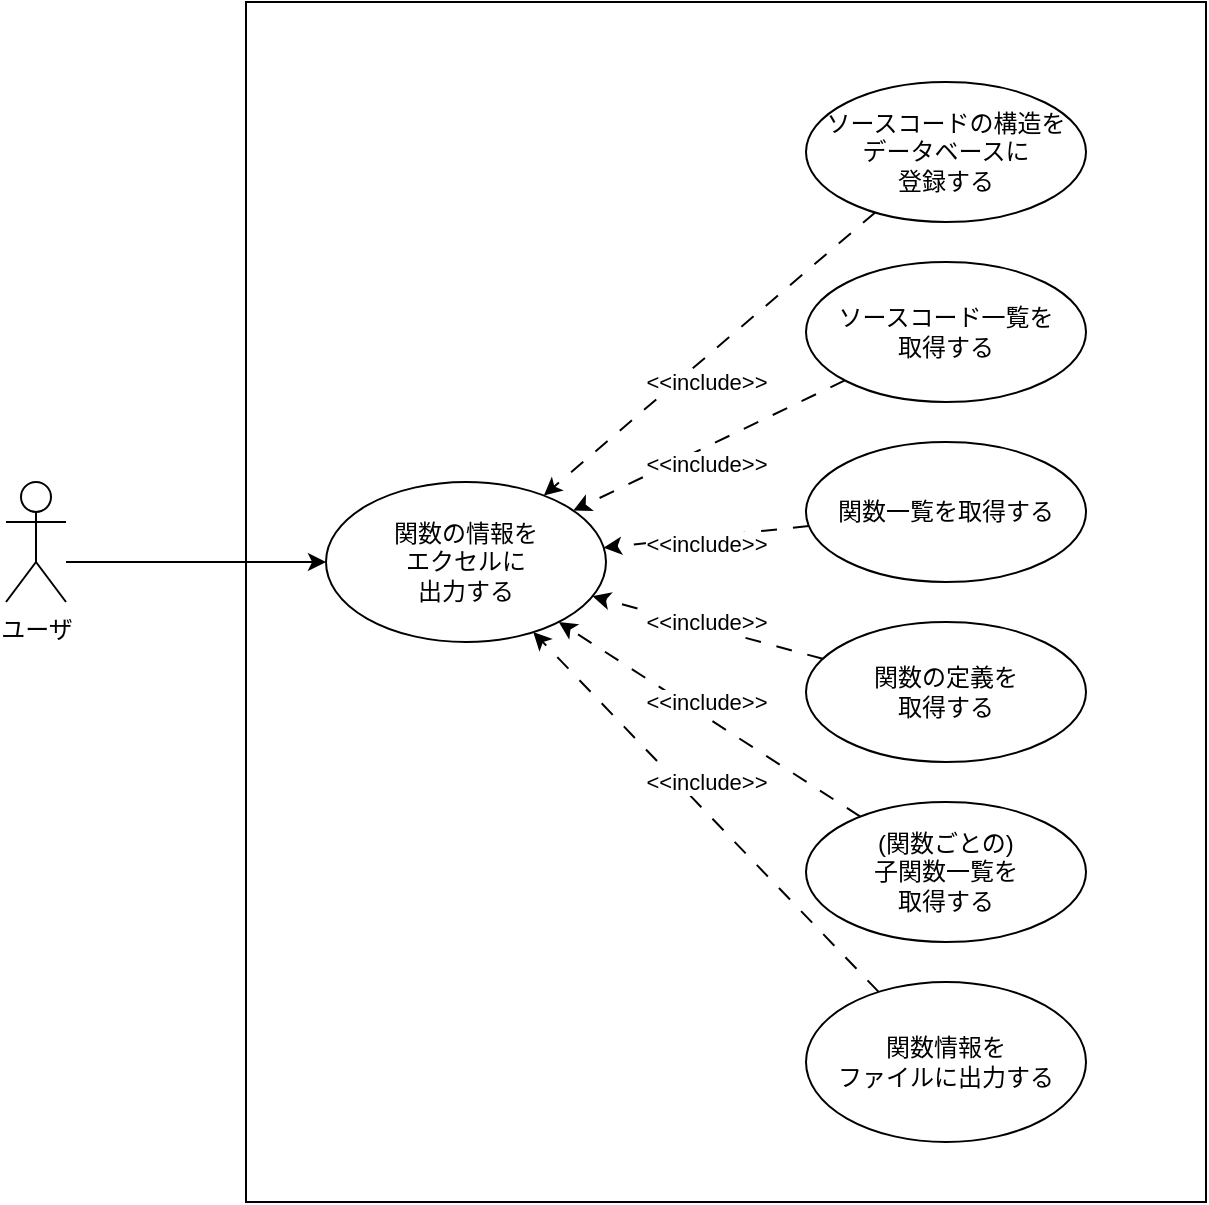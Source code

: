 <mxfile version="20.8.16" type="device"><diagram name="use case" id="mWa1PCLLSX5FBTMVsooy"><mxGraphModel dx="1434" dy="854" grid="1" gridSize="10" guides="1" tooltips="1" connect="1" arrows="1" fold="1" page="1" pageScale="1" pageWidth="827" pageHeight="1169" math="0" shadow="0"><root><mxCell id="0"/><mxCell id="1" parent="0"/><mxCell id="Z42Ymk2xa-5v_w5cETfU-22" value="" style="rounded=0;whiteSpace=wrap;html=1;" vertex="1" parent="1"><mxGeometry x="200" y="200" width="480" height="600" as="geometry"/></mxCell><mxCell id="Z42Ymk2xa-5v_w5cETfU-9" style="edgeStyle=orthogonalEdgeStyle;rounded=0;orthogonalLoop=1;jettySize=auto;html=1;" edge="1" parent="1" source="Z42Ymk2xa-5v_w5cETfU-1" target="Z42Ymk2xa-5v_w5cETfU-8"><mxGeometry relative="1" as="geometry"><Array as="points"><mxPoint x="140" y="480"/><mxPoint x="140" y="480"/></Array></mxGeometry></mxCell><mxCell id="Z42Ymk2xa-5v_w5cETfU-1" value="ユーザ" style="shape=umlActor;verticalLabelPosition=bottom;verticalAlign=top;html=1;" vertex="1" parent="1"><mxGeometry x="80" y="440" width="30" height="60" as="geometry"/></mxCell><mxCell id="Z42Ymk2xa-5v_w5cETfU-2" value="ソースコードの構造を&lt;br&gt;データベースに&lt;br&gt;登録する" style="ellipse;whiteSpace=wrap;html=1;" vertex="1" parent="1"><mxGeometry x="480" y="240" width="140" height="70" as="geometry"/></mxCell><mxCell id="Z42Ymk2xa-5v_w5cETfU-3" value="ソースコード一覧を&lt;br&gt;取得する" style="ellipse;whiteSpace=wrap;html=1;" vertex="1" parent="1"><mxGeometry x="480" y="330" width="140" height="70" as="geometry"/></mxCell><mxCell id="Z42Ymk2xa-5v_w5cETfU-4" value="関数一覧を取得する" style="ellipse;whiteSpace=wrap;html=1;" vertex="1" parent="1"><mxGeometry x="480" y="420" width="140" height="70" as="geometry"/></mxCell><mxCell id="Z42Ymk2xa-5v_w5cETfU-5" value="関数の定義を&lt;br&gt;取得する" style="ellipse;whiteSpace=wrap;html=1;" vertex="1" parent="1"><mxGeometry x="480" y="510" width="140" height="70" as="geometry"/></mxCell><mxCell id="Z42Ymk2xa-5v_w5cETfU-6" value="(関数ごとの)&lt;br&gt;子関数一覧を&lt;br&gt;取得する" style="ellipse;whiteSpace=wrap;html=1;" vertex="1" parent="1"><mxGeometry x="480" y="600" width="140" height="70" as="geometry"/></mxCell><mxCell id="Z42Ymk2xa-5v_w5cETfU-7" value="関数情報を&lt;br&gt;ファイルに出力する" style="ellipse;whiteSpace=wrap;html=1;" vertex="1" parent="1"><mxGeometry x="480" y="690" width="140" height="80" as="geometry"/></mxCell><mxCell id="Z42Ymk2xa-5v_w5cETfU-10" style="rounded=0;orthogonalLoop=1;jettySize=auto;html=1;dashed=1;dashPattern=8 8;" edge="1" parent="1" source="Z42Ymk2xa-5v_w5cETfU-2" target="Z42Ymk2xa-5v_w5cETfU-8"><mxGeometry relative="1" as="geometry"><mxPoint x="320" y="320" as="sourcePoint"/></mxGeometry></mxCell><mxCell id="Z42Ymk2xa-5v_w5cETfU-11" value="&amp;lt;&amp;lt;include&amp;gt;&amp;gt;" style="edgeLabel;html=1;align=center;verticalAlign=middle;resizable=0;points=[];" vertex="1" connectable="0" parent="Z42Ymk2xa-5v_w5cETfU-10"><mxGeometry x="-0.356" y="-2" relative="1" as="geometry"><mxPoint x="-30" y="41" as="offset"/></mxGeometry></mxCell><mxCell id="Z42Ymk2xa-5v_w5cETfU-12" style="edgeStyle=none;rounded=0;orthogonalLoop=1;jettySize=auto;html=1;dashed=1;dashPattern=8 8;" edge="1" parent="1" source="Z42Ymk2xa-5v_w5cETfU-3" target="Z42Ymk2xa-5v_w5cETfU-8"><mxGeometry relative="1" as="geometry"><mxPoint x="350" y="320" as="sourcePoint"/></mxGeometry></mxCell><mxCell id="Z42Ymk2xa-5v_w5cETfU-13" value="&amp;lt;&amp;lt;include&amp;gt;&amp;gt;" style="edgeLabel;html=1;align=center;verticalAlign=middle;resizable=0;points=[];" vertex="1" connectable="0" parent="Z42Ymk2xa-5v_w5cETfU-12"><mxGeometry x="-0.266" y="-1" relative="1" as="geometry"><mxPoint x="-19" y="18" as="offset"/></mxGeometry></mxCell><mxCell id="Z42Ymk2xa-5v_w5cETfU-14" style="edgeStyle=none;rounded=0;orthogonalLoop=1;jettySize=auto;html=1;dashed=1;dashPattern=8 8;" edge="1" parent="1" source="Z42Ymk2xa-5v_w5cETfU-4" target="Z42Ymk2xa-5v_w5cETfU-8"><mxGeometry relative="1" as="geometry"><mxPoint x="760" y="410" as="sourcePoint"/></mxGeometry></mxCell><mxCell id="Z42Ymk2xa-5v_w5cETfU-15" value="&amp;lt;&amp;lt;include&amp;gt;&amp;gt;" style="edgeLabel;html=1;align=center;verticalAlign=middle;resizable=0;points=[];" vertex="1" connectable="0" parent="Z42Ymk2xa-5v_w5cETfU-14"><mxGeometry x="0.386" y="1" relative="1" as="geometry"><mxPoint x="19" as="offset"/></mxGeometry></mxCell><mxCell id="Z42Ymk2xa-5v_w5cETfU-16" style="edgeStyle=none;rounded=0;orthogonalLoop=1;jettySize=auto;html=1;dashed=1;dashPattern=8 8;" edge="1" parent="1" source="Z42Ymk2xa-5v_w5cETfU-5" target="Z42Ymk2xa-5v_w5cETfU-8"><mxGeometry relative="1" as="geometry"><mxPoint x="260" y="670" as="sourcePoint"/></mxGeometry></mxCell><mxCell id="Z42Ymk2xa-5v_w5cETfU-17" value="&amp;lt;&amp;lt;include&amp;gt;&amp;gt;" style="edgeLabel;html=1;align=center;verticalAlign=middle;resizable=0;points=[];" vertex="1" connectable="0" parent="Z42Ymk2xa-5v_w5cETfU-16"><mxGeometry x="-0.364" y="-2" relative="1" as="geometry"><mxPoint x="-22" y="-7" as="offset"/></mxGeometry></mxCell><mxCell id="Z42Ymk2xa-5v_w5cETfU-18" style="edgeStyle=none;rounded=0;orthogonalLoop=1;jettySize=auto;html=1;dashed=1;dashPattern=8 8;" edge="1" parent="1" source="Z42Ymk2xa-5v_w5cETfU-6" target="Z42Ymk2xa-5v_w5cETfU-8"><mxGeometry relative="1" as="geometry"><mxPoint x="240" y="780" as="sourcePoint"/></mxGeometry></mxCell><mxCell id="Z42Ymk2xa-5v_w5cETfU-19" value="&amp;lt;&amp;lt;include&amp;gt;&amp;gt;" style="edgeLabel;html=1;align=center;verticalAlign=middle;resizable=0;points=[];" vertex="1" connectable="0" parent="Z42Ymk2xa-5v_w5cETfU-18"><mxGeometry x="0.351" y="-1" relative="1" as="geometry"><mxPoint x="24" y="9" as="offset"/></mxGeometry></mxCell><mxCell id="Z42Ymk2xa-5v_w5cETfU-8" value="関数の情報を&lt;br&gt;エクセルに&lt;br&gt;出力する" style="ellipse;whiteSpace=wrap;html=1;" vertex="1" parent="1"><mxGeometry x="240" y="440" width="140" height="80" as="geometry"/></mxCell><mxCell id="Z42Ymk2xa-5v_w5cETfU-20" style="edgeStyle=none;rounded=0;orthogonalLoop=1;jettySize=auto;html=1;dashed=1;dashPattern=8 8;" edge="1" parent="1" source="Z42Ymk2xa-5v_w5cETfU-7" target="Z42Ymk2xa-5v_w5cETfU-8"><mxGeometry relative="1" as="geometry"><mxPoint x="370" y="800" as="sourcePoint"/><mxPoint x="359.395" y="523.064" as="targetPoint"/></mxGeometry></mxCell><mxCell id="Z42Ymk2xa-5v_w5cETfU-21" value="&amp;lt;&amp;lt;include&amp;gt;&amp;gt;" style="edgeLabel;html=1;align=center;verticalAlign=middle;resizable=0;points=[];" vertex="1" connectable="0" parent="Z42Ymk2xa-5v_w5cETfU-20"><mxGeometry x="0.351" y="-1" relative="1" as="geometry"><mxPoint x="29" y="17" as="offset"/></mxGeometry></mxCell></root></mxGraphModel></diagram></mxfile>